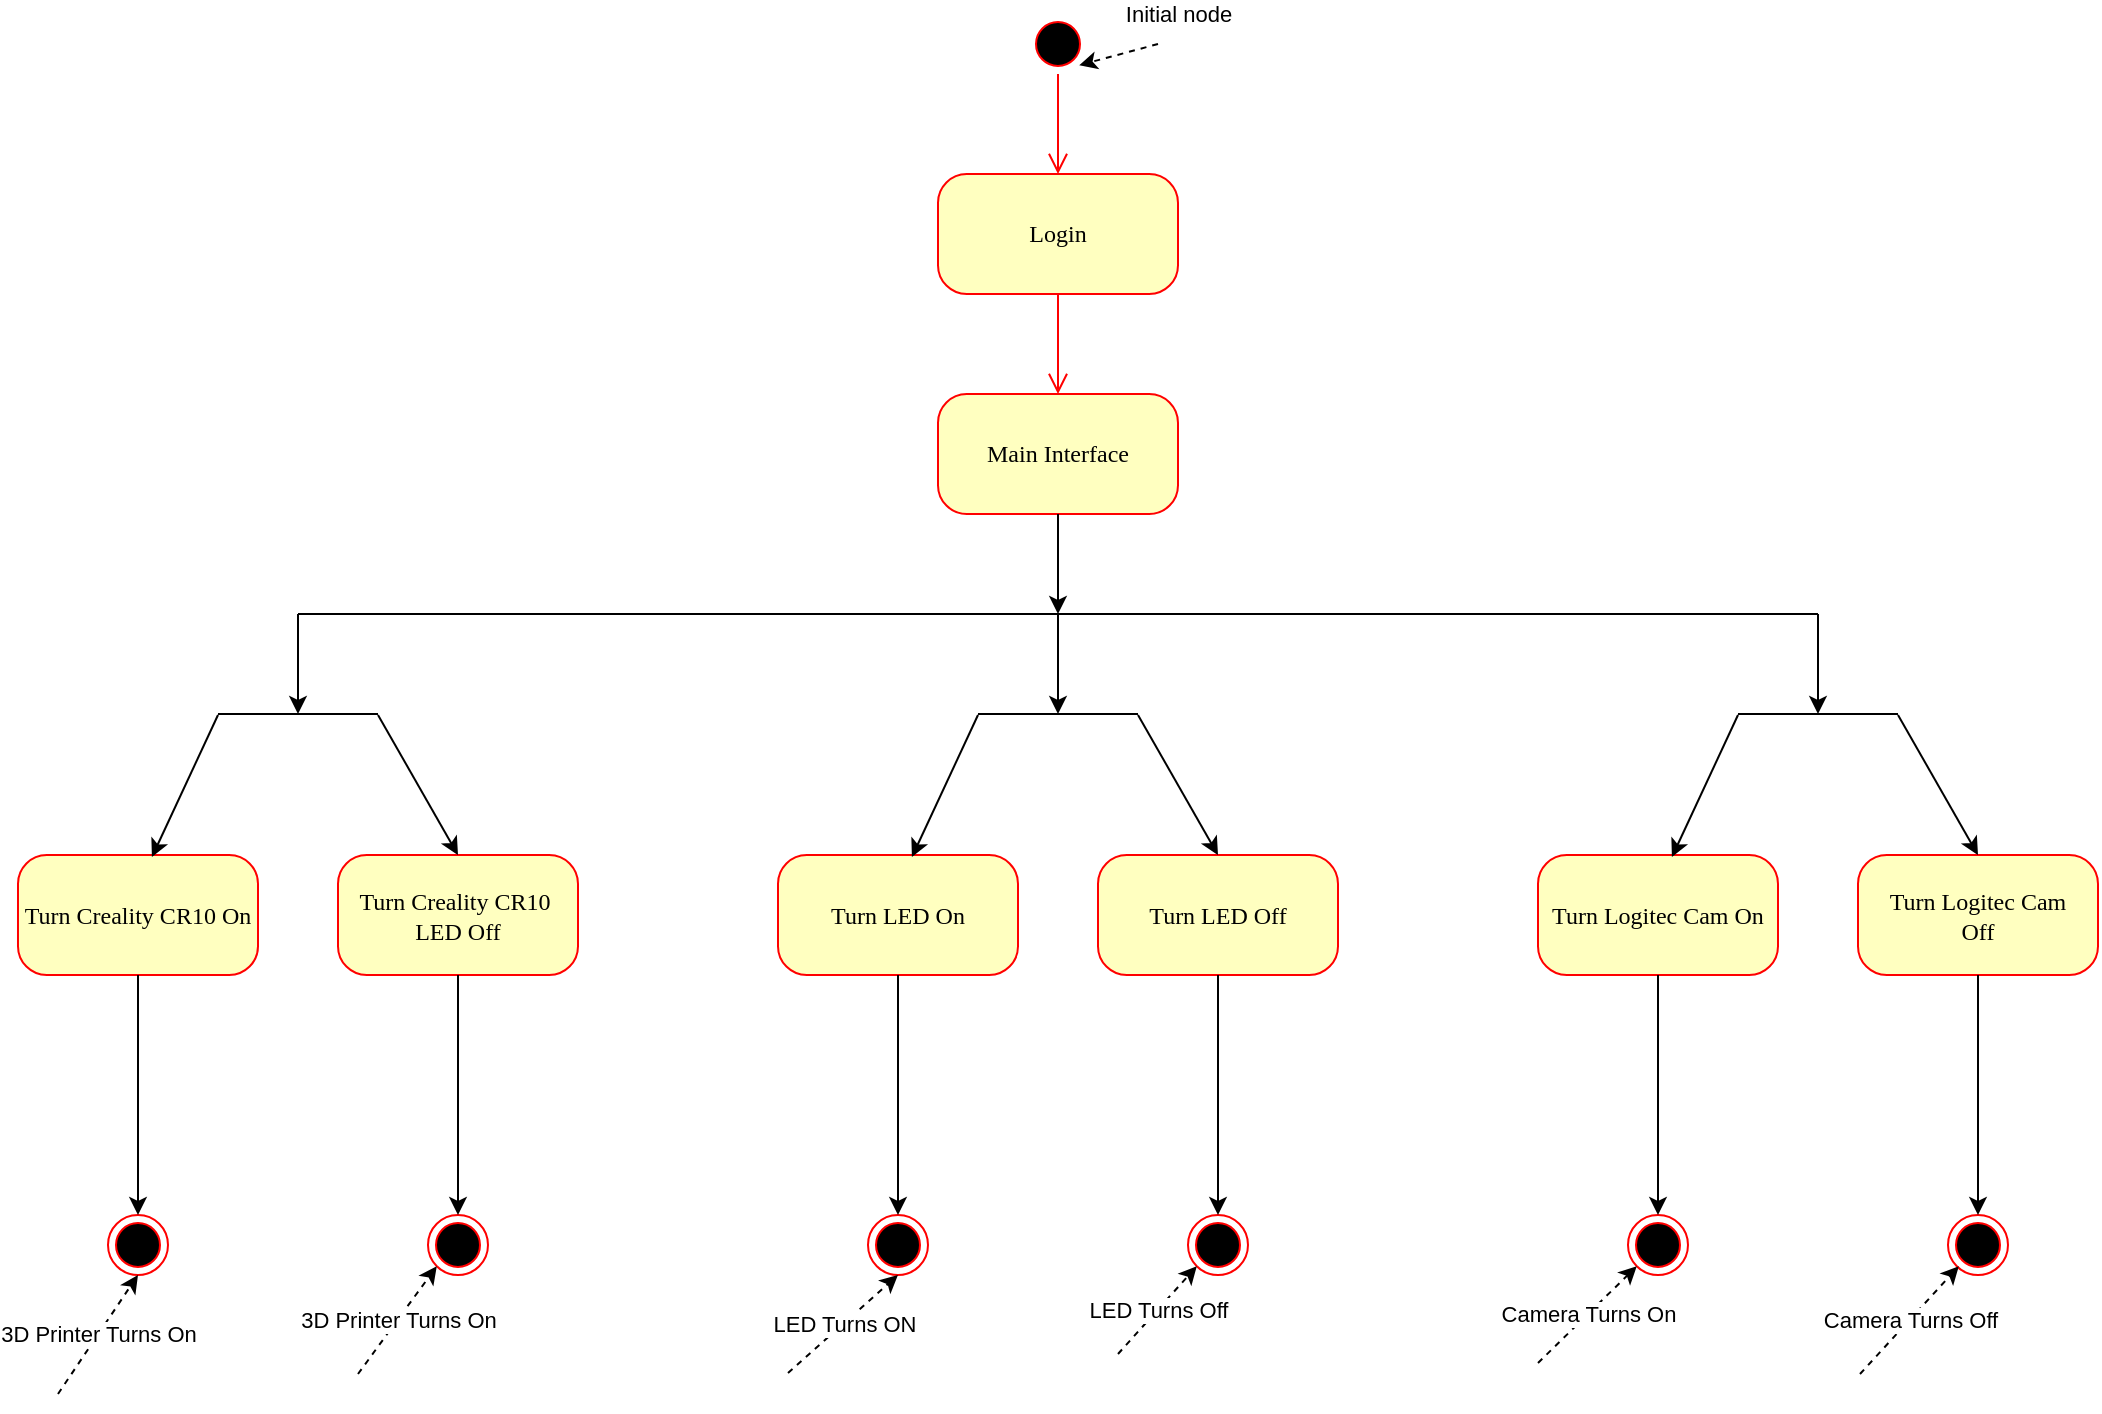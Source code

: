 <mxfile version="12.4.0" type="device" pages="1"><diagram name="Page-1" id="58cdce13-f638-feb5-8d6f-7d28b1aa9fa0"><mxGraphModel dx="1182" dy="822" grid="1" gridSize="10" guides="1" tooltips="1" connect="1" arrows="1" fold="1" page="1" pageScale="1" pageWidth="1100" pageHeight="850" background="#ffffff" math="0" shadow="0"><root><mxCell id="0"/><mxCell id="1" parent="0"/><mxCell id="382b91b5511bd0f7-1" value="" style="ellipse;html=1;shape=startState;fillColor=#000000;strokeColor=#ff0000;rounded=1;shadow=0;comic=0;labelBackgroundColor=none;fontFamily=Verdana;fontSize=12;fontColor=#000000;align=center;direction=south;" parent="1" vertex="1"><mxGeometry x="545" y="20" width="30" height="30" as="geometry"/></mxCell><mxCell id="382b91b5511bd0f7-6" value="Turn Logitec Cam On" style="rounded=1;whiteSpace=wrap;html=1;arcSize=24;fillColor=#ffffc0;strokeColor=#ff0000;shadow=0;comic=0;labelBackgroundColor=none;fontFamily=Verdana;fontSize=12;fontColor=#000000;align=center;" parent="1" vertex="1"><mxGeometry x="800" y="440.5" width="120" height="60" as="geometry"/></mxCell><mxCell id="2a3bc250acf0617d-9" style="edgeStyle=orthogonalEdgeStyle;html=1;labelBackgroundColor=none;endArrow=open;endSize=8;strokeColor=#ff0000;fontFamily=Verdana;fontSize=12;align=left;exitX=1;exitY=0.5;exitDx=0;exitDy=0;entryX=0.5;entryY=0;entryDx=0;entryDy=0;" parent="1" source="382b91b5511bd0f7-1" edge="1" target="A-nnbBSQgKfuh8vcq_6S-7"><mxGeometry relative="1" as="geometry"><mxPoint x="560" y="120" as="targetPoint"/></mxGeometry></mxCell><mxCell id="eKEMVUfgvQ-iY_E6JP74-1" value="" style="endArrow=none;html=1;" parent="1" edge="1"><mxGeometry width="50" height="50" relative="1" as="geometry"><mxPoint x="900" y="370" as="sourcePoint"/><mxPoint x="980" y="370" as="targetPoint"/></mxGeometry></mxCell><mxCell id="eKEMVUfgvQ-iY_E6JP74-4" value="" style="endArrow=classic;html=1;entryX=0.558;entryY=0.017;entryDx=0;entryDy=0;entryPerimeter=0;" parent="1" target="382b91b5511bd0f7-6" edge="1"><mxGeometry width="50" height="50" relative="1" as="geometry"><mxPoint x="900" y="370.5" as="sourcePoint"/><mxPoint x="350" y="870.5" as="targetPoint"/></mxGeometry></mxCell><mxCell id="24f968d109e7d6b4-3" value="" style="ellipse;html=1;shape=endState;fillColor=#000000;strokeColor=#ff0000;rounded=1;shadow=0;comic=0;labelBackgroundColor=none;fontFamily=Verdana;fontSize=12;fontColor=#000000;align=center;" parent="1" vertex="1"><mxGeometry x="845" y="620.5" width="30" height="30" as="geometry"/></mxCell><mxCell id="eKEMVUfgvQ-iY_E6JP74-8" value="" style="endArrow=classic;html=1;exitX=0.5;exitY=1;exitDx=0;exitDy=0;entryX=0.5;entryY=0;entryDx=0;entryDy=0;" parent="1" source="382b91b5511bd0f7-6" target="24f968d109e7d6b4-3" edge="1"><mxGeometry width="50" height="50" relative="1" as="geometry"><mxPoint x="890" y="420.5" as="sourcePoint"/><mxPoint x="650" y="590.5" as="targetPoint"/></mxGeometry></mxCell><mxCell id="eKEMVUfgvQ-iY_E6JP74-10" value="Initial node" style="endArrow=classic;html=1;dashed=1;entryX=1;entryY=0;entryDx=0;entryDy=0;" parent="1" target="382b91b5511bd0f7-1" edge="1"><mxGeometry x="-1" y="-18" width="50" height="50" relative="1" as="geometry"><mxPoint x="610" y="35" as="sourcePoint"/><mxPoint x="730" y="70" as="targetPoint"/><mxPoint x="15" y="2" as="offset"/></mxGeometry></mxCell><mxCell id="A-nnbBSQgKfuh8vcq_6S-1" value="Turn Logitec Cam&lt;br&gt;Off" style="rounded=1;whiteSpace=wrap;html=1;arcSize=24;fillColor=#ffffc0;strokeColor=#ff0000;shadow=0;comic=0;labelBackgroundColor=none;fontFamily=Verdana;fontSize=12;fontColor=#000000;align=center;" vertex="1" parent="1"><mxGeometry x="960" y="440.5" width="120" height="60" as="geometry"/></mxCell><mxCell id="A-nnbBSQgKfuh8vcq_6S-2" value="" style="endArrow=classic;html=1;entryX=0.5;entryY=0;entryDx=0;entryDy=0;" edge="1" parent="1" target="A-nnbBSQgKfuh8vcq_6S-1"><mxGeometry width="50" height="50" relative="1" as="geometry"><mxPoint x="980" y="370.5" as="sourcePoint"/><mxPoint x="1020" y="430.5" as="targetPoint"/></mxGeometry></mxCell><mxCell id="A-nnbBSQgKfuh8vcq_6S-4" value="" style="ellipse;html=1;shape=endState;fillColor=#000000;strokeColor=#ff0000;rounded=1;shadow=0;comic=0;labelBackgroundColor=none;fontFamily=Verdana;fontSize=12;fontColor=#000000;align=center;" vertex="1" parent="1"><mxGeometry x="1005" y="620.5" width="30" height="30" as="geometry"/></mxCell><mxCell id="A-nnbBSQgKfuh8vcq_6S-5" value="" style="endArrow=classic;html=1;exitX=0.5;exitY=1;exitDx=0;exitDy=0;entryX=0.5;entryY=0;entryDx=0;entryDy=0;" edge="1" parent="1" target="A-nnbBSQgKfuh8vcq_6S-4" source="A-nnbBSQgKfuh8vcq_6S-1"><mxGeometry width="50" height="50" relative="1" as="geometry"><mxPoint x="1020" y="520.5" as="sourcePoint"/><mxPoint x="810" y="610.5" as="targetPoint"/></mxGeometry></mxCell><mxCell id="A-nnbBSQgKfuh8vcq_6S-7" value="Login" style="rounded=1;whiteSpace=wrap;html=1;arcSize=24;fillColor=#ffffc0;strokeColor=#ff0000;shadow=0;comic=0;labelBackgroundColor=none;fontFamily=Verdana;fontSize=12;fontColor=#000000;align=center;" vertex="1" parent="1"><mxGeometry x="500" y="100" width="120" height="60" as="geometry"/></mxCell><mxCell id="A-nnbBSQgKfuh8vcq_6S-8" value="Main Interface" style="rounded=1;whiteSpace=wrap;html=1;arcSize=24;fillColor=#ffffc0;strokeColor=#ff0000;shadow=0;comic=0;labelBackgroundColor=none;fontFamily=Verdana;fontSize=12;fontColor=#000000;align=center;" vertex="1" parent="1"><mxGeometry x="500" y="210" width="120" height="60" as="geometry"/></mxCell><mxCell id="A-nnbBSQgKfuh8vcq_6S-9" style="edgeStyle=orthogonalEdgeStyle;html=1;labelBackgroundColor=none;endArrow=open;endSize=8;strokeColor=#ff0000;fontFamily=Verdana;fontSize=12;align=left;exitX=0.5;exitY=1;exitDx=0;exitDy=0;entryX=0.5;entryY=0;entryDx=0;entryDy=0;" edge="1" parent="1" source="A-nnbBSQgKfuh8vcq_6S-7" target="A-nnbBSQgKfuh8vcq_6S-8"><mxGeometry relative="1" as="geometry"><mxPoint x="410" y="170" as="targetPoint"/><mxPoint x="410" y="120" as="sourcePoint"/></mxGeometry></mxCell><mxCell id="A-nnbBSQgKfuh8vcq_6S-10" value="Turn LED On" style="rounded=1;whiteSpace=wrap;html=1;arcSize=24;fillColor=#ffffc0;strokeColor=#ff0000;shadow=0;comic=0;labelBackgroundColor=none;fontFamily=Verdana;fontSize=12;fontColor=#000000;align=center;" vertex="1" parent="1"><mxGeometry x="420" y="440.5" width="120" height="60" as="geometry"/></mxCell><mxCell id="A-nnbBSQgKfuh8vcq_6S-11" value="" style="endArrow=none;html=1;" edge="1" parent="1"><mxGeometry width="50" height="50" relative="1" as="geometry"><mxPoint x="520" y="370" as="sourcePoint"/><mxPoint x="600" y="370" as="targetPoint"/></mxGeometry></mxCell><mxCell id="A-nnbBSQgKfuh8vcq_6S-12" value="" style="endArrow=classic;html=1;entryX=0.558;entryY=0.017;entryDx=0;entryDy=0;entryPerimeter=0;" edge="1" parent="1" target="A-nnbBSQgKfuh8vcq_6S-10"><mxGeometry width="50" height="50" relative="1" as="geometry"><mxPoint x="520" y="370.5" as="sourcePoint"/><mxPoint x="-30" y="870.5" as="targetPoint"/></mxGeometry></mxCell><mxCell id="A-nnbBSQgKfuh8vcq_6S-13" value="" style="ellipse;html=1;shape=endState;fillColor=#000000;strokeColor=#ff0000;rounded=1;shadow=0;comic=0;labelBackgroundColor=none;fontFamily=Verdana;fontSize=12;fontColor=#000000;align=center;" vertex="1" parent="1"><mxGeometry x="465" y="620.5" width="30" height="30" as="geometry"/></mxCell><mxCell id="A-nnbBSQgKfuh8vcq_6S-14" value="" style="endArrow=classic;html=1;exitX=0.5;exitY=1;exitDx=0;exitDy=0;entryX=0.5;entryY=0;entryDx=0;entryDy=0;" edge="1" parent="1" source="A-nnbBSQgKfuh8vcq_6S-10" target="A-nnbBSQgKfuh8vcq_6S-13"><mxGeometry width="50" height="50" relative="1" as="geometry"><mxPoint x="510" y="420.5" as="sourcePoint"/><mxPoint x="270" y="590.5" as="targetPoint"/></mxGeometry></mxCell><mxCell id="A-nnbBSQgKfuh8vcq_6S-15" value="Turn LED Off" style="rounded=1;whiteSpace=wrap;html=1;arcSize=24;fillColor=#ffffc0;strokeColor=#ff0000;shadow=0;comic=0;labelBackgroundColor=none;fontFamily=Verdana;fontSize=12;fontColor=#000000;align=center;" vertex="1" parent="1"><mxGeometry x="580" y="440.5" width="120" height="60" as="geometry"/></mxCell><mxCell id="A-nnbBSQgKfuh8vcq_6S-16" value="" style="endArrow=classic;html=1;entryX=0.5;entryY=0;entryDx=0;entryDy=0;" edge="1" parent="1" target="A-nnbBSQgKfuh8vcq_6S-15"><mxGeometry width="50" height="50" relative="1" as="geometry"><mxPoint x="600" y="370.5" as="sourcePoint"/><mxPoint x="640" y="430.5" as="targetPoint"/></mxGeometry></mxCell><mxCell id="A-nnbBSQgKfuh8vcq_6S-17" value="" style="ellipse;html=1;shape=endState;fillColor=#000000;strokeColor=#ff0000;rounded=1;shadow=0;comic=0;labelBackgroundColor=none;fontFamily=Verdana;fontSize=12;fontColor=#000000;align=center;" vertex="1" parent="1"><mxGeometry x="625" y="620.5" width="30" height="30" as="geometry"/></mxCell><mxCell id="A-nnbBSQgKfuh8vcq_6S-18" value="" style="endArrow=classic;html=1;exitX=0.5;exitY=1;exitDx=0;exitDy=0;entryX=0.5;entryY=0;entryDx=0;entryDy=0;" edge="1" parent="1" source="A-nnbBSQgKfuh8vcq_6S-15" target="A-nnbBSQgKfuh8vcq_6S-17"><mxGeometry width="50" height="50" relative="1" as="geometry"><mxPoint x="640" y="520.5" as="sourcePoint"/><mxPoint x="430" y="610.5" as="targetPoint"/></mxGeometry></mxCell><mxCell id="A-nnbBSQgKfuh8vcq_6S-19" value="Turn Creality CR10 On" style="rounded=1;whiteSpace=wrap;html=1;arcSize=24;fillColor=#ffffc0;strokeColor=#ff0000;shadow=0;comic=0;labelBackgroundColor=none;fontFamily=Verdana;fontSize=12;fontColor=#000000;align=center;" vertex="1" parent="1"><mxGeometry x="40" y="440.5" width="120" height="60" as="geometry"/></mxCell><mxCell id="A-nnbBSQgKfuh8vcq_6S-20" value="" style="endArrow=none;html=1;" edge="1" parent="1"><mxGeometry width="50" height="50" relative="1" as="geometry"><mxPoint x="140" y="370" as="sourcePoint"/><mxPoint x="220" y="370" as="targetPoint"/></mxGeometry></mxCell><mxCell id="A-nnbBSQgKfuh8vcq_6S-21" value="" style="endArrow=classic;html=1;entryX=0.558;entryY=0.017;entryDx=0;entryDy=0;entryPerimeter=0;" edge="1" parent="1" target="A-nnbBSQgKfuh8vcq_6S-19"><mxGeometry width="50" height="50" relative="1" as="geometry"><mxPoint x="140" y="370.5" as="sourcePoint"/><mxPoint x="-410" y="870.5" as="targetPoint"/></mxGeometry></mxCell><mxCell id="A-nnbBSQgKfuh8vcq_6S-22" value="" style="ellipse;html=1;shape=endState;fillColor=#000000;strokeColor=#ff0000;rounded=1;shadow=0;comic=0;labelBackgroundColor=none;fontFamily=Verdana;fontSize=12;fontColor=#000000;align=center;" vertex="1" parent="1"><mxGeometry x="85" y="620.5" width="30" height="30" as="geometry"/></mxCell><mxCell id="A-nnbBSQgKfuh8vcq_6S-23" value="" style="endArrow=classic;html=1;exitX=0.5;exitY=1;exitDx=0;exitDy=0;entryX=0.5;entryY=0;entryDx=0;entryDy=0;" edge="1" parent="1" source="A-nnbBSQgKfuh8vcq_6S-19" target="A-nnbBSQgKfuh8vcq_6S-22"><mxGeometry width="50" height="50" relative="1" as="geometry"><mxPoint x="130" y="420.5" as="sourcePoint"/><mxPoint x="-110" y="590.5" as="targetPoint"/></mxGeometry></mxCell><mxCell id="A-nnbBSQgKfuh8vcq_6S-24" value="Turn Creality CR10&amp;nbsp;&lt;br&gt;LED Off" style="rounded=1;whiteSpace=wrap;html=1;arcSize=24;fillColor=#ffffc0;strokeColor=#ff0000;shadow=0;comic=0;labelBackgroundColor=none;fontFamily=Verdana;fontSize=12;fontColor=#000000;align=center;" vertex="1" parent="1"><mxGeometry x="200" y="440.5" width="120" height="60" as="geometry"/></mxCell><mxCell id="A-nnbBSQgKfuh8vcq_6S-25" value="" style="endArrow=classic;html=1;entryX=0.5;entryY=0;entryDx=0;entryDy=0;" edge="1" parent="1" target="A-nnbBSQgKfuh8vcq_6S-24"><mxGeometry width="50" height="50" relative="1" as="geometry"><mxPoint x="220" y="370.5" as="sourcePoint"/><mxPoint x="260" y="430.5" as="targetPoint"/></mxGeometry></mxCell><mxCell id="A-nnbBSQgKfuh8vcq_6S-26" value="" style="ellipse;html=1;shape=endState;fillColor=#000000;strokeColor=#ff0000;rounded=1;shadow=0;comic=0;labelBackgroundColor=none;fontFamily=Verdana;fontSize=12;fontColor=#000000;align=center;" vertex="1" parent="1"><mxGeometry x="245" y="620.5" width="30" height="30" as="geometry"/></mxCell><mxCell id="A-nnbBSQgKfuh8vcq_6S-27" value="" style="endArrow=classic;html=1;exitX=0.5;exitY=1;exitDx=0;exitDy=0;entryX=0.5;entryY=0;entryDx=0;entryDy=0;" edge="1" parent="1" source="A-nnbBSQgKfuh8vcq_6S-24" target="A-nnbBSQgKfuh8vcq_6S-26"><mxGeometry width="50" height="50" relative="1" as="geometry"><mxPoint x="260" y="520.5" as="sourcePoint"/><mxPoint x="50" y="610.5" as="targetPoint"/></mxGeometry></mxCell><mxCell id="A-nnbBSQgKfuh8vcq_6S-28" value="" style="endArrow=none;html=1;" edge="1" parent="1"><mxGeometry width="50" height="50" relative="1" as="geometry"><mxPoint x="180" y="320" as="sourcePoint"/><mxPoint x="940" y="320" as="targetPoint"/></mxGeometry></mxCell><mxCell id="A-nnbBSQgKfuh8vcq_6S-29" value="" style="endArrow=classic;html=1;exitX=0.5;exitY=1;exitDx=0;exitDy=0;" edge="1" parent="1" source="A-nnbBSQgKfuh8vcq_6S-8"><mxGeometry width="50" height="50" relative="1" as="geometry"><mxPoint x="270" y="510.5" as="sourcePoint"/><mxPoint x="560" y="320" as="targetPoint"/></mxGeometry></mxCell><mxCell id="A-nnbBSQgKfuh8vcq_6S-31" value="" style="endArrow=classic;html=1;" edge="1" parent="1"><mxGeometry width="50" height="50" relative="1" as="geometry"><mxPoint x="560" y="320" as="sourcePoint"/><mxPoint x="560" y="370" as="targetPoint"/></mxGeometry></mxCell><mxCell id="A-nnbBSQgKfuh8vcq_6S-32" value="" style="endArrow=classic;html=1;" edge="1" parent="1"><mxGeometry width="50" height="50" relative="1" as="geometry"><mxPoint x="180" y="320" as="sourcePoint"/><mxPoint x="180" y="370" as="targetPoint"/></mxGeometry></mxCell><mxCell id="A-nnbBSQgKfuh8vcq_6S-33" value="" style="endArrow=classic;html=1;" edge="1" parent="1"><mxGeometry width="50" height="50" relative="1" as="geometry"><mxPoint x="940" y="320" as="sourcePoint"/><mxPoint x="940" y="370" as="targetPoint"/></mxGeometry></mxCell><mxCell id="A-nnbBSQgKfuh8vcq_6S-35" value="3D Printer Turns On" style="endArrow=classic;html=1;dashed=1;entryX=0.5;entryY=1;entryDx=0;entryDy=0;" edge="1" parent="1" target="A-nnbBSQgKfuh8vcq_6S-22"><mxGeometry x="0.006" width="50" height="50" relative="1" as="geometry"><mxPoint x="60" y="710" as="sourcePoint"/><mxPoint x="580.607" y="55.607" as="targetPoint"/><mxPoint as="offset"/><Array as="points"/></mxGeometry></mxCell><mxCell id="A-nnbBSQgKfuh8vcq_6S-36" value="LED Turns ON" style="endArrow=classic;html=1;dashed=1;entryX=0.5;entryY=1;entryDx=0;entryDy=0;" edge="1" parent="1" target="A-nnbBSQgKfuh8vcq_6S-13"><mxGeometry x="0.006" width="50" height="50" relative="1" as="geometry"><mxPoint x="425" y="699.5" as="sourcePoint"/><mxPoint x="465" y="640" as="targetPoint"/><mxPoint as="offset"/><Array as="points"/></mxGeometry></mxCell><mxCell id="A-nnbBSQgKfuh8vcq_6S-37" value="LED Turns Off" style="endArrow=classic;html=1;dashed=1;entryX=0;entryY=1;entryDx=0;entryDy=0;" edge="1" parent="1" target="A-nnbBSQgKfuh8vcq_6S-17"><mxGeometry x="0.006" width="50" height="50" relative="1" as="geometry"><mxPoint x="590" y="690" as="sourcePoint"/><mxPoint x="490" y="660.5" as="targetPoint"/><mxPoint as="offset"/><Array as="points"/></mxGeometry></mxCell><mxCell id="A-nnbBSQgKfuh8vcq_6S-38" value="Camera Turns On" style="endArrow=classic;html=1;dashed=1;entryX=0;entryY=1;entryDx=0;entryDy=0;" edge="1" parent="1" target="24f968d109e7d6b4-3"><mxGeometry x="0.006" width="50" height="50" relative="1" as="geometry"><mxPoint x="800" y="694.5" as="sourcePoint"/><mxPoint x="839.393" y="650.607" as="targetPoint"/><mxPoint as="offset"/><Array as="points"/></mxGeometry></mxCell><mxCell id="A-nnbBSQgKfuh8vcq_6S-39" value="Camera Turns Off" style="endArrow=classic;html=1;dashed=1;entryX=0;entryY=1;entryDx=0;entryDy=0;" edge="1" parent="1"><mxGeometry x="0.006" width="50" height="50" relative="1" as="geometry"><mxPoint x="961" y="700" as="sourcePoint"/><mxPoint x="1010.393" y="646.107" as="targetPoint"/><mxPoint as="offset"/><Array as="points"/></mxGeometry></mxCell><mxCell id="A-nnbBSQgKfuh8vcq_6S-40" value="3D Printer Turns On" style="endArrow=classic;html=1;dashed=1;entryX=0;entryY=1;entryDx=0;entryDy=0;" edge="1" parent="1" target="A-nnbBSQgKfuh8vcq_6S-26"><mxGeometry x="0.006" width="50" height="50" relative="1" as="geometry"><mxPoint x="210" y="700" as="sourcePoint"/><mxPoint x="250" y="660" as="targetPoint"/><mxPoint as="offset"/><Array as="points"/></mxGeometry></mxCell></root></mxGraphModel></diagram></mxfile>